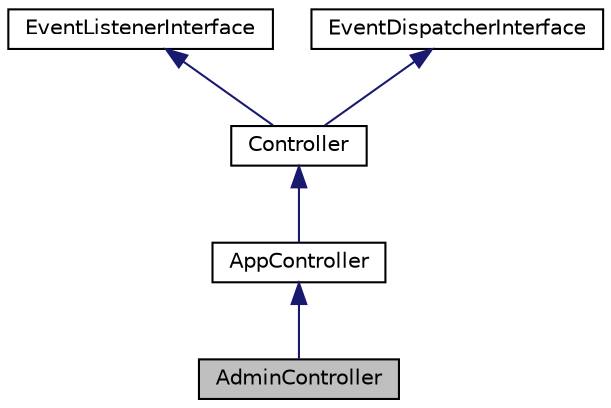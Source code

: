 digraph "AdminController"
{
  edge [fontname="Helvetica",fontsize="10",labelfontname="Helvetica",labelfontsize="10"];
  node [fontname="Helvetica",fontsize="10",shape=record];
  Node1 [label="AdminController",height=0.2,width=0.4,color="black", fillcolor="grey75", style="filled", fontcolor="black"];
  Node2 -> Node1 [dir="back",color="midnightblue",fontsize="10",style="solid",fontname="Helvetica"];
  Node2 [label="AppController",height=0.2,width=0.4,color="black", fillcolor="white", style="filled",URL="$class_app_1_1_controller_1_1_app_controller.html"];
  Node3 -> Node2 [dir="back",color="midnightblue",fontsize="10",style="solid",fontname="Helvetica"];
  Node3 [label="Controller",height=0.2,width=0.4,color="black", fillcolor="white", style="filled",URL="$class_cake_1_1_controller_1_1_controller.html"];
  Node4 -> Node3 [dir="back",color="midnightblue",fontsize="10",style="solid",fontname="Helvetica"];
  Node4 [label="EventListenerInterface",height=0.2,width=0.4,color="black", fillcolor="white", style="filled",URL="$interface_cake_1_1_event_1_1_event_listener_interface.html"];
  Node5 -> Node3 [dir="back",color="midnightblue",fontsize="10",style="solid",fontname="Helvetica"];
  Node5 [label="EventDispatcherInterface",height=0.2,width=0.4,color="black", fillcolor="white", style="filled",URL="$interface_cake_1_1_event_1_1_event_dispatcher_interface.html"];
}
